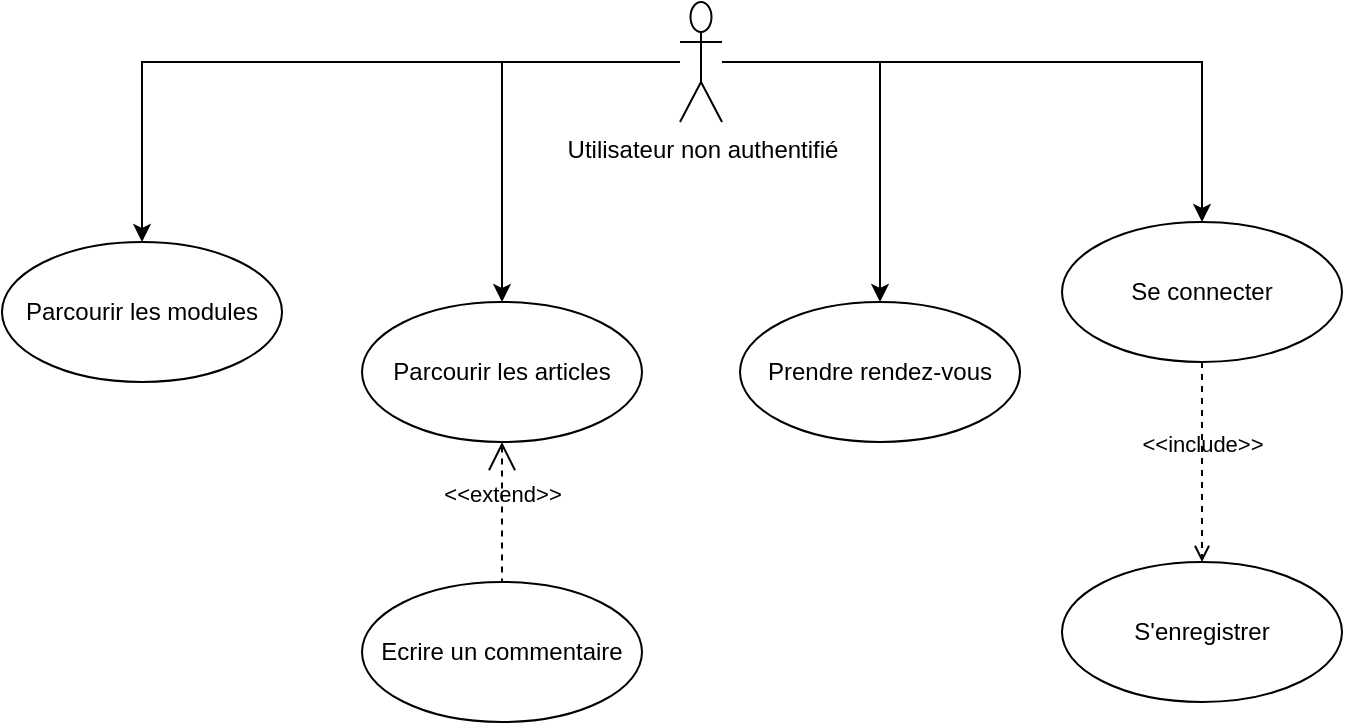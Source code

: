 <mxfile version="20.1.1" type="github">
  <diagram id="5q3O9xvv9Q0E5lUiATzQ" name="Page-1">
    <mxGraphModel dx="1374" dy="786" grid="1" gridSize="10" guides="1" tooltips="1" connect="1" arrows="1" fold="1" page="1" pageScale="1" pageWidth="827" pageHeight="1169" math="0" shadow="0">
      <root>
        <mxCell id="0" />
        <mxCell id="1" parent="0" />
        <mxCell id="MH6xbcQdjxOINclTw3gt-11" style="edgeStyle=orthogonalEdgeStyle;rounded=0;orthogonalLoop=1;jettySize=auto;html=1;" parent="1" source="MH6xbcQdjxOINclTw3gt-1" target="MH6xbcQdjxOINclTw3gt-8" edge="1">
          <mxGeometry relative="1" as="geometry" />
        </mxCell>
        <mxCell id="MH6xbcQdjxOINclTw3gt-12" style="edgeStyle=orthogonalEdgeStyle;rounded=0;orthogonalLoop=1;jettySize=auto;html=1;" parent="1" source="MH6xbcQdjxOINclTw3gt-1" target="MH6xbcQdjxOINclTw3gt-3" edge="1">
          <mxGeometry relative="1" as="geometry" />
        </mxCell>
        <mxCell id="MH6xbcQdjxOINclTw3gt-13" style="edgeStyle=orthogonalEdgeStyle;rounded=0;orthogonalLoop=1;jettySize=auto;html=1;" parent="1" source="MH6xbcQdjxOINclTw3gt-1" target="MH6xbcQdjxOINclTw3gt-4" edge="1">
          <mxGeometry relative="1" as="geometry" />
        </mxCell>
        <mxCell id="MH6xbcQdjxOINclTw3gt-14" style="edgeStyle=orthogonalEdgeStyle;rounded=0;orthogonalLoop=1;jettySize=auto;html=1;" parent="1" source="MH6xbcQdjxOINclTw3gt-1" target="MH6xbcQdjxOINclTw3gt-2" edge="1">
          <mxGeometry relative="1" as="geometry" />
        </mxCell>
        <mxCell id="MH6xbcQdjxOINclTw3gt-1" value="Utilisateur non authentifié" style="shape=umlActor;html=1;verticalLabelPosition=bottom;verticalAlign=top;align=center;" parent="1" vertex="1">
          <mxGeometry x="399" y="10" width="21" height="60" as="geometry" />
        </mxCell>
        <mxCell id="MH6xbcQdjxOINclTw3gt-2" value="Se connecter" style="ellipse;whiteSpace=wrap;html=1;" parent="1" vertex="1">
          <mxGeometry x="590" y="120" width="140" height="70" as="geometry" />
        </mxCell>
        <mxCell id="MH6xbcQdjxOINclTw3gt-3" value="Parcourir les modules" style="ellipse;whiteSpace=wrap;html=1;" parent="1" vertex="1">
          <mxGeometry x="60" y="130" width="140" height="70" as="geometry" />
        </mxCell>
        <mxCell id="MH6xbcQdjxOINclTw3gt-4" value="Parcourir les articles" style="ellipse;whiteSpace=wrap;html=1;" parent="1" vertex="1">
          <mxGeometry x="240" y="160" width="140" height="70" as="geometry" />
        </mxCell>
        <mxCell id="MH6xbcQdjxOINclTw3gt-8" value="Prendre rendez-vous" style="ellipse;whiteSpace=wrap;html=1;" parent="1" vertex="1">
          <mxGeometry x="429" y="160" width="140" height="70" as="geometry" />
        </mxCell>
        <mxCell id="MH6xbcQdjxOINclTw3gt-15" value="Ecrire un commentaire" style="ellipse;whiteSpace=wrap;html=1;" parent="1" vertex="1">
          <mxGeometry x="240" y="300" width="140" height="70" as="geometry" />
        </mxCell>
        <mxCell id="MH6xbcQdjxOINclTw3gt-16" value="&amp;lt;&amp;lt;extend&amp;gt;&amp;gt;" style="edgeStyle=none;html=1;startArrow=open;endArrow=none;startSize=12;verticalAlign=bottom;dashed=1;labelBackgroundColor=none;rounded=0;exitX=0.5;exitY=1;exitDx=0;exitDy=0;entryX=0.5;entryY=0;entryDx=0;entryDy=0;" parent="1" source="MH6xbcQdjxOINclTw3gt-4" target="MH6xbcQdjxOINclTw3gt-15" edge="1">
          <mxGeometry width="160" relative="1" as="geometry">
            <mxPoint x="350" y="290" as="sourcePoint" />
            <mxPoint x="510" y="290" as="targetPoint" />
          </mxGeometry>
        </mxCell>
        <mxCell id="qj2vqvKQBhkDf6FcHW5L-2" value="&amp;lt;&amp;lt;include&amp;gt;&amp;gt;" style="edgeStyle=none;html=1;endArrow=open;verticalAlign=bottom;dashed=1;labelBackgroundColor=none;rounded=0;exitX=0.5;exitY=1;exitDx=0;exitDy=0;" edge="1" parent="1" source="MH6xbcQdjxOINclTw3gt-2" target="qj2vqvKQBhkDf6FcHW5L-3">
          <mxGeometry width="160" relative="1" as="geometry">
            <mxPoint x="430" y="440" as="sourcePoint" />
            <mxPoint x="590" y="440" as="targetPoint" />
            <mxPoint as="offset" />
          </mxGeometry>
        </mxCell>
        <mxCell id="qj2vqvKQBhkDf6FcHW5L-3" value="S&#39;enregistrer" style="ellipse;whiteSpace=wrap;html=1;" vertex="1" parent="1">
          <mxGeometry x="590" y="290" width="140" height="70" as="geometry" />
        </mxCell>
      </root>
    </mxGraphModel>
  </diagram>
</mxfile>
